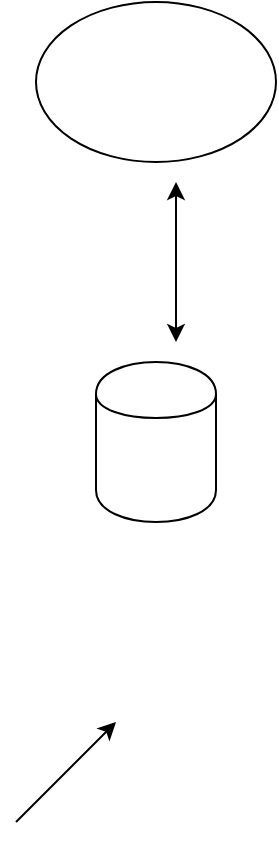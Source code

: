<mxfile version="12.1.8" type="github" pages="1">
  <diagram id="6RX0e2kDy7hBkQ7xsXD0" name="第 1 页">
    <mxGraphModel dx="718" dy="380" grid="1" gridSize="10" guides="1" tooltips="1" connect="1" arrows="1" fold="1" page="1" pageScale="1" pageWidth="827" pageHeight="1169" math="0" shadow="0">
      <root>
        <mxCell id="0"/>
        <mxCell id="1" parent="0"/>
        <mxCell id="6CDFZP7cAiHO_fOxt2nF-1" value="" style="shape=cylinder;whiteSpace=wrap;html=1;boundedLbl=1;backgroundOutline=1;" vertex="1" parent="1">
          <mxGeometry x="300" y="530" width="60" height="80" as="geometry"/>
        </mxCell>
        <mxCell id="6CDFZP7cAiHO_fOxt2nF-2" value="" style="ellipse;whiteSpace=wrap;html=1;" vertex="1" parent="1">
          <mxGeometry x="270" y="350" width="120" height="80" as="geometry"/>
        </mxCell>
        <mxCell id="6CDFZP7cAiHO_fOxt2nF-3" value="" style="endArrow=classic;startArrow=classic;html=1;" edge="1" parent="1">
          <mxGeometry width="50" height="50" relative="1" as="geometry">
            <mxPoint x="340" y="520" as="sourcePoint"/>
            <mxPoint x="340" y="440" as="targetPoint"/>
          </mxGeometry>
        </mxCell>
        <mxCell id="6CDFZP7cAiHO_fOxt2nF-4" value="" style="endArrow=classic;html=1;" edge="1" parent="1">
          <mxGeometry width="50" height="50" relative="1" as="geometry">
            <mxPoint x="260" y="760" as="sourcePoint"/>
            <mxPoint x="310" y="710" as="targetPoint"/>
          </mxGeometry>
        </mxCell>
      </root>
    </mxGraphModel>
  </diagram>
</mxfile>

